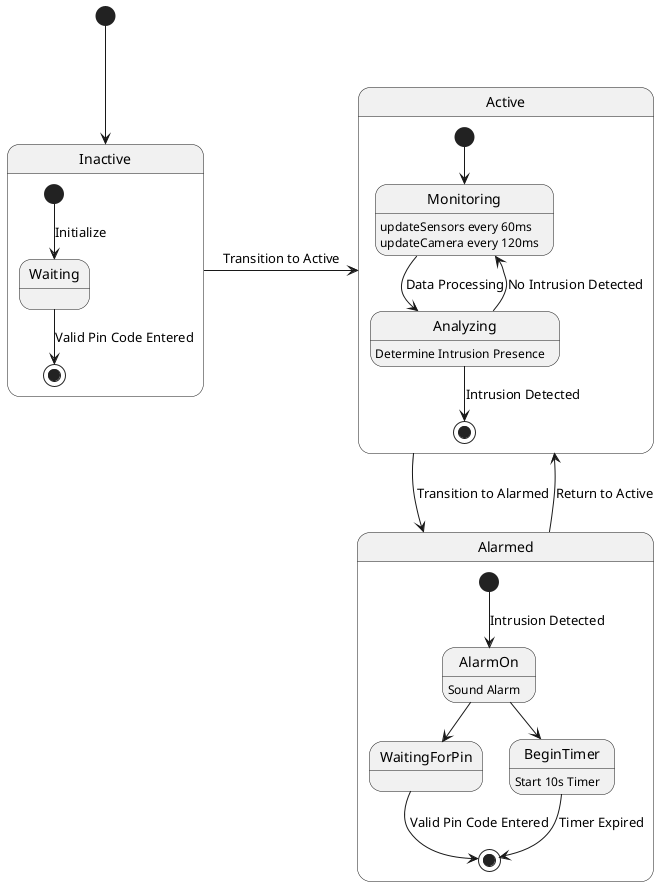 @startuml State Diagram

[*] --> Inactive

state Inactive {
    [*] --> Waiting : Initialize
    Waiting --> [*] : Valid Pin Code Entered
}

state Active {
    [*] --> Monitoring 
    Monitoring : updateSensors every 60ms
    Monitoring : updateCamera every 120ms
    Monitoring --> Analyzing : Data Processing
    Analyzing : Determine Intrusion Presence
    Analyzing --> Monitoring : No Intrusion Detected
    Analyzing --> [*] : Intrusion Detected
}

state Alarmed {
    [*] --> AlarmOn : Intrusion Detected
    AlarmOn : Sound Alarm
    
    AlarmOn --> WaitingForPin
    AlarmOn --> BeginTimer
    BeginTimer : Start 10s Timer
    BeginTimer --> [*] : Timer Expired
    WaitingForPin --> [*] : Valid Pin Code Entered
}

Inactive -right-> Active : Transition to Active
Active -down-> Alarmed : Transition to Alarmed
Alarmed -up-> Active : Return to Active

@enduml

